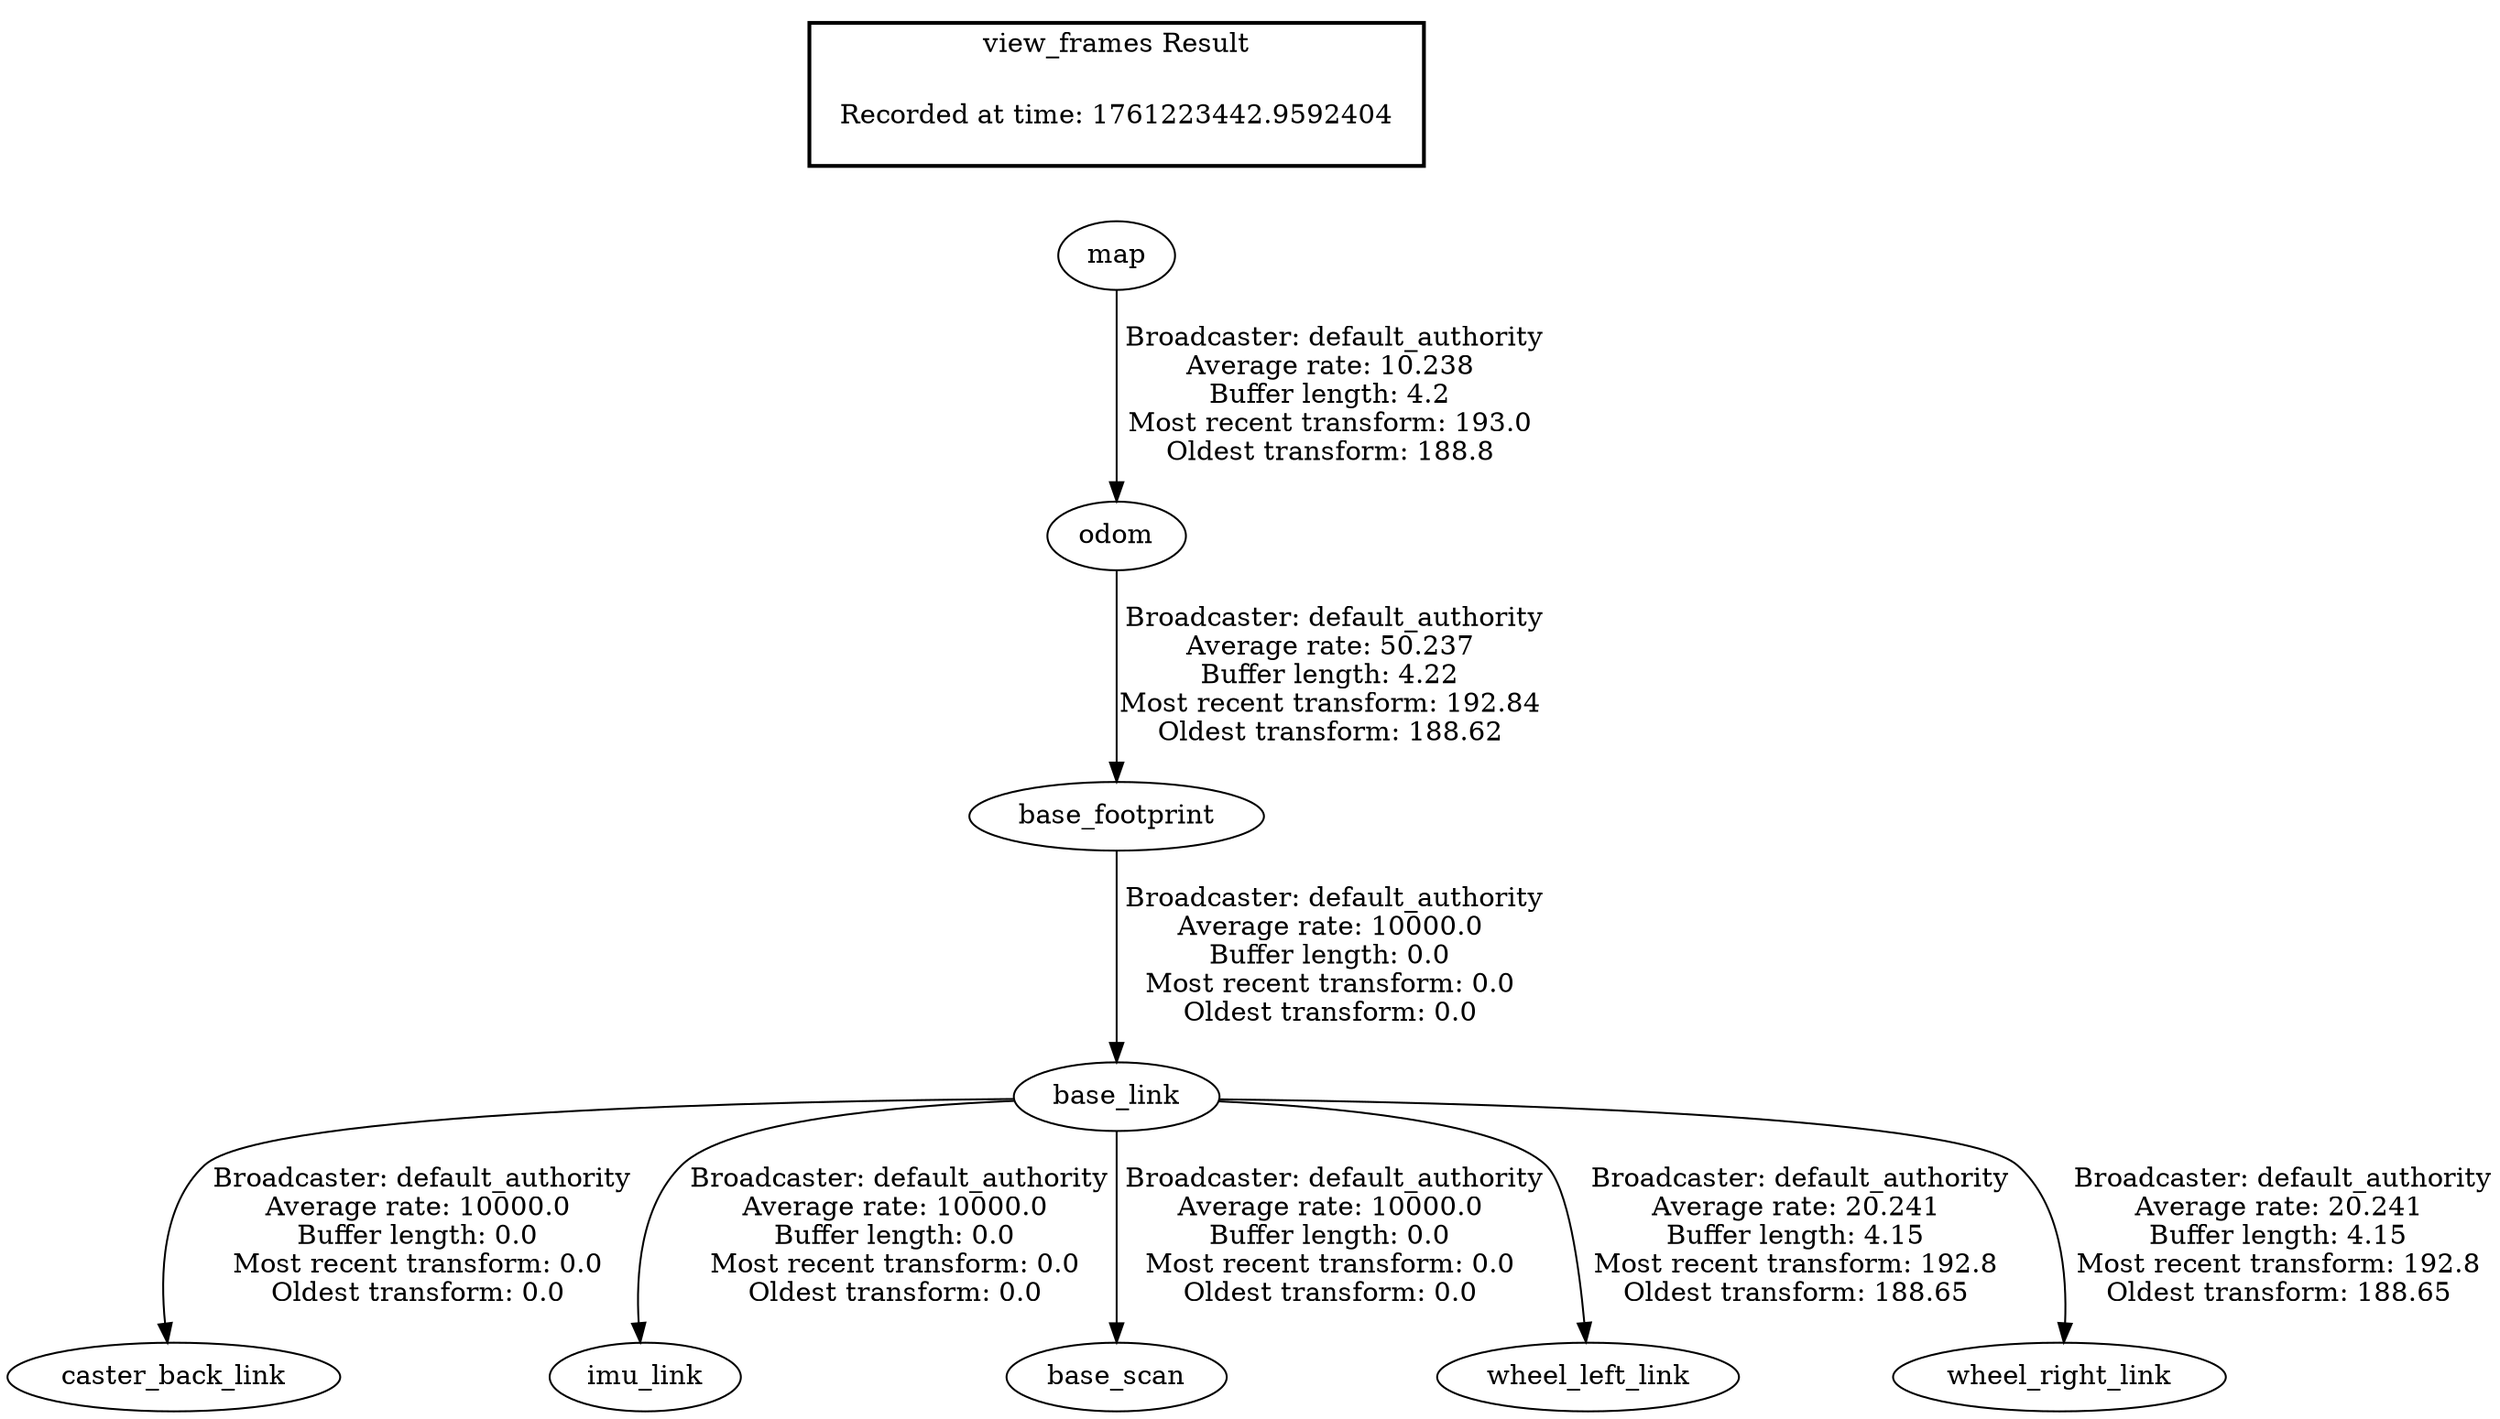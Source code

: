 digraph G {
"odom" -> "base_footprint"[label=" Broadcaster: default_authority\nAverage rate: 50.237\nBuffer length: 4.22\nMost recent transform: 192.84\nOldest transform: 188.62\n"];
"map" -> "odom"[label=" Broadcaster: default_authority\nAverage rate: 10.238\nBuffer length: 4.2\nMost recent transform: 193.0\nOldest transform: 188.8\n"];
"base_footprint" -> "base_link"[label=" Broadcaster: default_authority\nAverage rate: 10000.0\nBuffer length: 0.0\nMost recent transform: 0.0\nOldest transform: 0.0\n"];
"base_link" -> "caster_back_link"[label=" Broadcaster: default_authority\nAverage rate: 10000.0\nBuffer length: 0.0\nMost recent transform: 0.0\nOldest transform: 0.0\n"];
"base_link" -> "imu_link"[label=" Broadcaster: default_authority\nAverage rate: 10000.0\nBuffer length: 0.0\nMost recent transform: 0.0\nOldest transform: 0.0\n"];
"base_link" -> "base_scan"[label=" Broadcaster: default_authority\nAverage rate: 10000.0\nBuffer length: 0.0\nMost recent transform: 0.0\nOldest transform: 0.0\n"];
"base_link" -> "wheel_left_link"[label=" Broadcaster: default_authority\nAverage rate: 20.241\nBuffer length: 4.15\nMost recent transform: 192.8\nOldest transform: 188.65\n"];
"base_link" -> "wheel_right_link"[label=" Broadcaster: default_authority\nAverage rate: 20.241\nBuffer length: 4.15\nMost recent transform: 192.8\nOldest transform: 188.65\n"];
edge [style=invis];
 subgraph cluster_legend { style=bold; color=black; label ="view_frames Result";
"Recorded at time: 1761223442.9592404"[ shape=plaintext ] ;
}->"map";
}